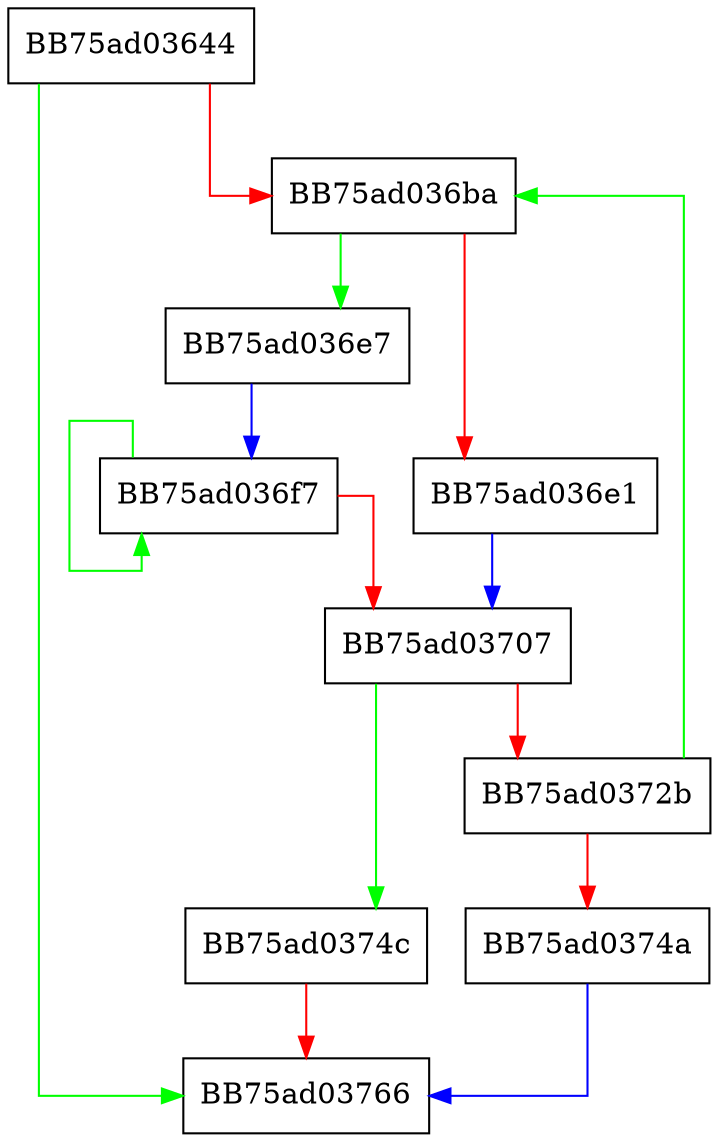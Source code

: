 digraph SymCryptRsaPaddingMaskGeneration {
  node [shape="box"];
  graph [splines=ortho];
  BB75ad03644 -> BB75ad03766 [color="green"];
  BB75ad03644 -> BB75ad036ba [color="red"];
  BB75ad036ba -> BB75ad036e7 [color="green"];
  BB75ad036ba -> BB75ad036e1 [color="red"];
  BB75ad036e1 -> BB75ad03707 [color="blue"];
  BB75ad036e7 -> BB75ad036f7 [color="blue"];
  BB75ad036f7 -> BB75ad036f7 [color="green"];
  BB75ad036f7 -> BB75ad03707 [color="red"];
  BB75ad03707 -> BB75ad0374c [color="green"];
  BB75ad03707 -> BB75ad0372b [color="red"];
  BB75ad0372b -> BB75ad036ba [color="green"];
  BB75ad0372b -> BB75ad0374a [color="red"];
  BB75ad0374a -> BB75ad03766 [color="blue"];
  BB75ad0374c -> BB75ad03766 [color="red"];
}